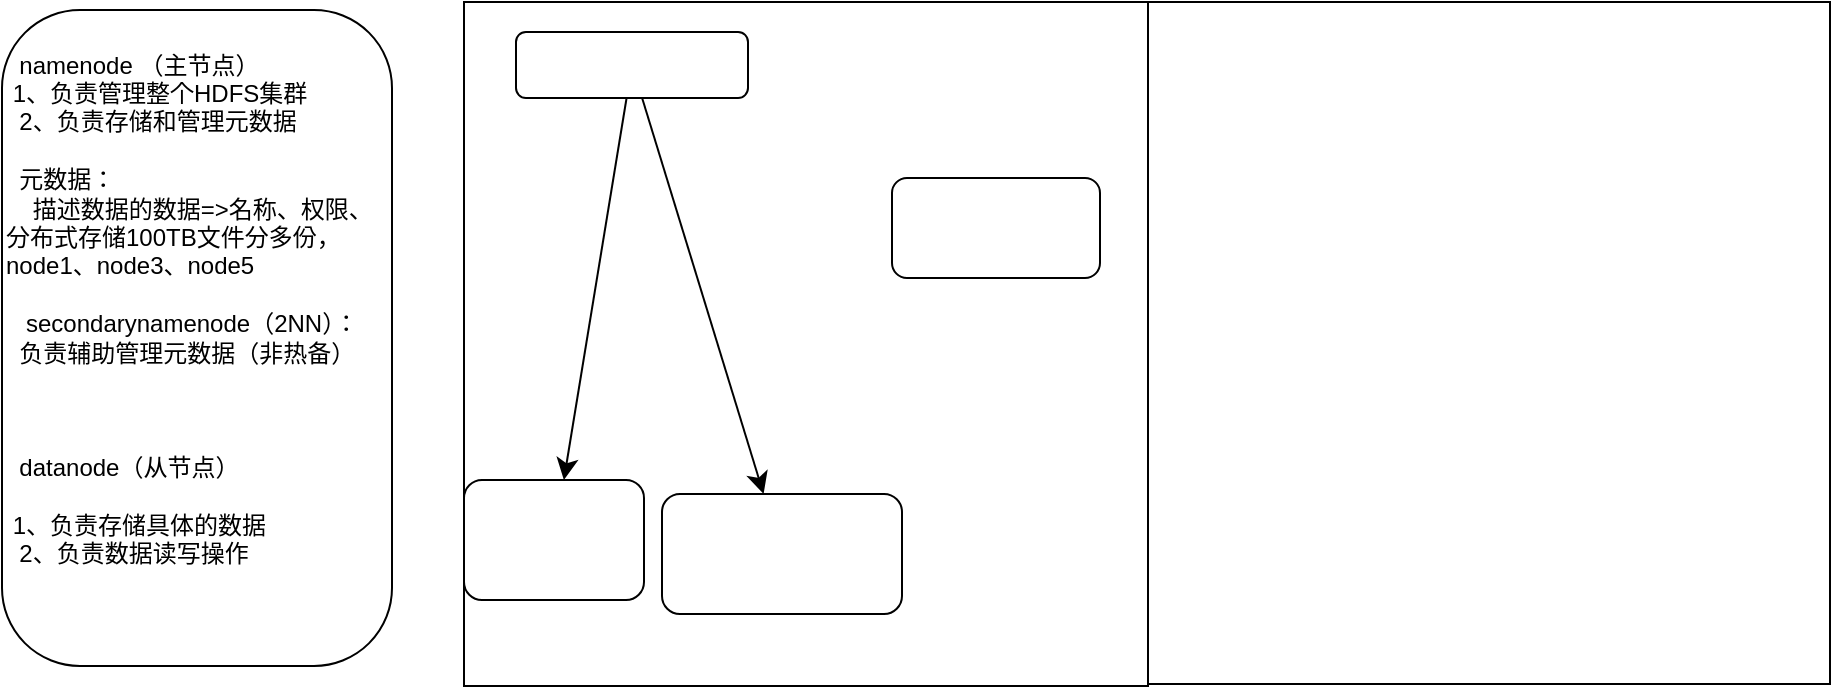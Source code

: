 <mxfile version="26.0.16">
  <diagram name="第 1 页" id="NIGHU0L8RXe8PCou1VCu">
    <mxGraphModel dx="1384" dy="264" grid="0" gridSize="10" guides="1" tooltips="1" connect="1" arrows="1" fold="1" page="0" pageScale="1" pageWidth="827" pageHeight="1169" math="0" shadow="0">
      <root>
        <mxCell id="0" />
        <mxCell id="1" parent="0" />
        <mxCell id="_zQvC2IturtSRXzetJur-1" value="&lt;div&gt;&amp;nbsp; namenode （主节点）&lt;div&gt;&amp;nbsp;1、负责管理整个HDFS集群&lt;/div&gt;&lt;div&gt;&amp;nbsp; 2、负责存储和管理元数据&lt;/div&gt;&lt;div&gt;&amp;nbsp;&amp;nbsp;&lt;/div&gt;&lt;div&gt;&amp;nbsp; 元数据：&lt;/div&gt;&lt;div&gt;&amp;nbsp; &amp;nbsp; 描述数据的数据=&amp;gt;名称、权限、分布式存储100TB文件分多份，&lt;/div&gt;&lt;div&gt;node1、node3、node5&lt;/div&gt;&lt;div&gt;&amp;nbsp;&amp;nbsp;&lt;/div&gt;&lt;div&gt;&amp;nbsp; &amp;nbsp;secondarynamenode（2NN）：&lt;/div&gt;&lt;div&gt;&amp;nbsp; 负责辅助管理元数据（非热备）&lt;/div&gt;&lt;div&gt;&amp;nbsp;&amp;nbsp;&lt;/div&gt;&lt;div&gt;&lt;br&gt;&lt;/div&gt;&lt;div&gt;&lt;br&gt;&lt;/div&gt;&lt;div&gt;&amp;nbsp; datanode（从节点）&lt;/div&gt;&lt;div&gt;&lt;br&gt;&lt;/div&gt;&lt;div&gt;&amp;nbsp;1、负责存储具体的数据&lt;/div&gt;&lt;div&gt;&amp;nbsp; 2、负责数据读写操作&lt;/div&gt;&lt;div&gt;&lt;br&gt;&lt;/div&gt;&lt;div&gt;&amp;nbsp;&amp;nbsp;&lt;/div&gt;&lt;div&gt;&lt;/div&gt;&lt;/div&gt;" style="rounded=1;whiteSpace=wrap;html=1;align=left;arcSize=20;" vertex="1" parent="1">
          <mxGeometry x="-262" y="491" width="195" height="328" as="geometry" />
        </mxCell>
        <mxCell id="_zQvC2IturtSRXzetJur-4" value="" style="edgeStyle=none;curved=1;rounded=0;orthogonalLoop=1;jettySize=auto;html=1;fontSize=12;startSize=8;endSize=8;" edge="1" parent="1" source="_zQvC2IturtSRXzetJur-2" target="_zQvC2IturtSRXzetJur-3">
          <mxGeometry relative="1" as="geometry" />
        </mxCell>
        <mxCell id="_zQvC2IturtSRXzetJur-2" value="" style="whiteSpace=wrap;html=1;aspect=fixed;" vertex="1" parent="1">
          <mxGeometry x="-31" y="487" width="342" height="342" as="geometry" />
        </mxCell>
        <mxCell id="_zQvC2IturtSRXzetJur-3" value="" style="whiteSpace=wrap;html=1;aspect=fixed;" vertex="1" parent="1">
          <mxGeometry x="311" y="487" width="341" height="341" as="geometry" />
        </mxCell>
        <mxCell id="_zQvC2IturtSRXzetJur-13" value="" style="edgeStyle=none;curved=1;rounded=0;orthogonalLoop=1;jettySize=auto;html=1;fontSize=12;startSize=8;endSize=8;" edge="1" parent="1" source="_zQvC2IturtSRXzetJur-5" target="_zQvC2IturtSRXzetJur-12">
          <mxGeometry relative="1" as="geometry" />
        </mxCell>
        <mxCell id="_zQvC2IturtSRXzetJur-15" value="" style="edgeStyle=none;curved=1;rounded=0;orthogonalLoop=1;jettySize=auto;html=1;fontSize=12;startSize=8;endSize=8;" edge="1" parent="1" source="_zQvC2IturtSRXzetJur-5" target="_zQvC2IturtSRXzetJur-14">
          <mxGeometry relative="1" as="geometry" />
        </mxCell>
        <mxCell id="_zQvC2IturtSRXzetJur-5" value="" style="rounded=1;whiteSpace=wrap;html=1;" vertex="1" parent="1">
          <mxGeometry x="-5" y="502" width="116" height="33" as="geometry" />
        </mxCell>
        <mxCell id="_zQvC2IturtSRXzetJur-6" value="" style="rounded=1;whiteSpace=wrap;html=1;" vertex="1" parent="1">
          <mxGeometry x="183" y="575" width="104" height="50" as="geometry" />
        </mxCell>
        <mxCell id="_zQvC2IturtSRXzetJur-12" value="" style="whiteSpace=wrap;html=1;rounded=1;" vertex="1" parent="1">
          <mxGeometry x="-31" y="726" width="90" height="60" as="geometry" />
        </mxCell>
        <mxCell id="_zQvC2IturtSRXzetJur-14" value="" style="whiteSpace=wrap;html=1;rounded=1;" vertex="1" parent="1">
          <mxGeometry x="68" y="733" width="120" height="60" as="geometry" />
        </mxCell>
      </root>
    </mxGraphModel>
  </diagram>
</mxfile>
